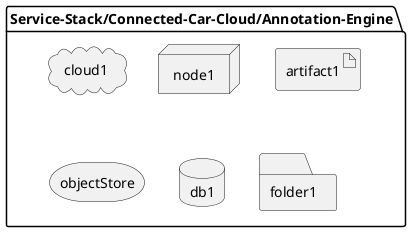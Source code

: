 @startuml

package  "Service-Stack/Connected-Car-Cloud/Annotation-Engine" {
  cloud cloud1
  node node1
  artifact artifact1
  storage objectStore
  database db1
  folder folder1
}

@enduml
